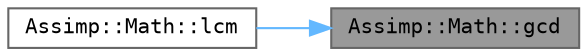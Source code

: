 digraph "Assimp::Math::gcd"
{
 // LATEX_PDF_SIZE
  bgcolor="transparent";
  edge [fontname=Terminal,fontsize=10,labelfontname=Helvetica,labelfontsize=10];
  node [fontname=Terminal,fontsize=10,shape=box,height=0.2,width=0.4];
  rankdir="RL";
  Node1 [label="Assimp::Math::gcd",height=0.2,width=0.4,color="gray40", fillcolor="grey60", style="filled", fontcolor="black",tooltip="Will return the greatest common divisor."];
  Node1 -> Node2 [dir="back",color="steelblue1",style="solid"];
  Node2 [label="Assimp::Math::lcm",height=0.2,width=0.4,color="grey40", fillcolor="white", style="filled",URL="$namespace_assimp_1_1_math.html#a918eb7bddac3741e7cf72dd900a90a0c",tooltip="Will return the greatest common divisor."];
}
